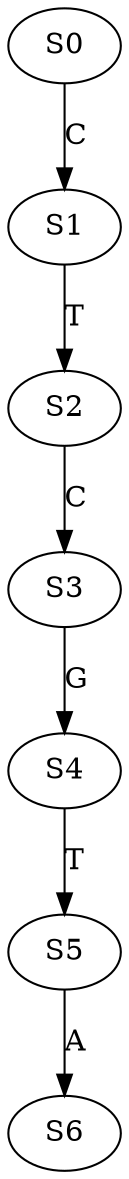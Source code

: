 strict digraph  {
	S0 -> S1 [ label = C ];
	S1 -> S2 [ label = T ];
	S2 -> S3 [ label = C ];
	S3 -> S4 [ label = G ];
	S4 -> S5 [ label = T ];
	S5 -> S6 [ label = A ];
}
